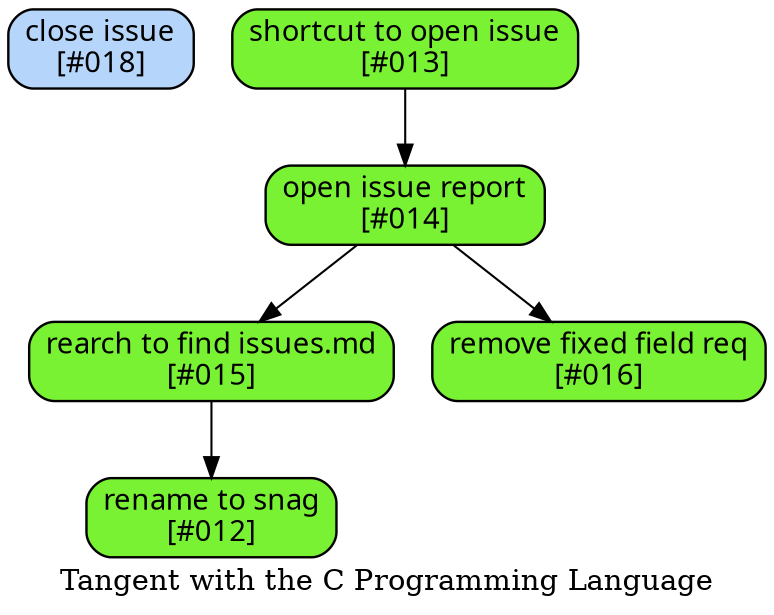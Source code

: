 # created by tan-man on 2013-01-02 04:33:31 UTC

digraph {

/*
  example stmt_list:
    foo -> bar
    biff -> baz

  example node_stmt:
    learn_c [label="learn C somehow"]
*/



label="Tangent with the C Programming Language"

node [label="\N", style="filled", fillcolor="#b5d5fb", fontname="Futura", penwidth="1.1566", shape="Mrecord"]

# #todo something is borked about these in their positioning in the file
#                 blue : fillcolor="#b5d5fb"
#                 done : finished
#             finished : green
#                green : fillcolor="#79f233"

close [label="close issue\n[#018]"]
open [fillcolor="#79f233", label="open issue report\n[#014]"]
rearch [fillcolor="#79f233", label="rearch to find issues.md\n[#015]"]
remove [fillcolor="#79f233", label="remove fixed field req\n[#016]"]
rename [fillcolor="#79f233", label="rename to snag\n[#012]"]
shortcut [fillcolor="#79f233", label="shortcut to open issue\n[#013]"]
open -> rearch
open -> remove
rearch -> rename
shortcut -> open
}
